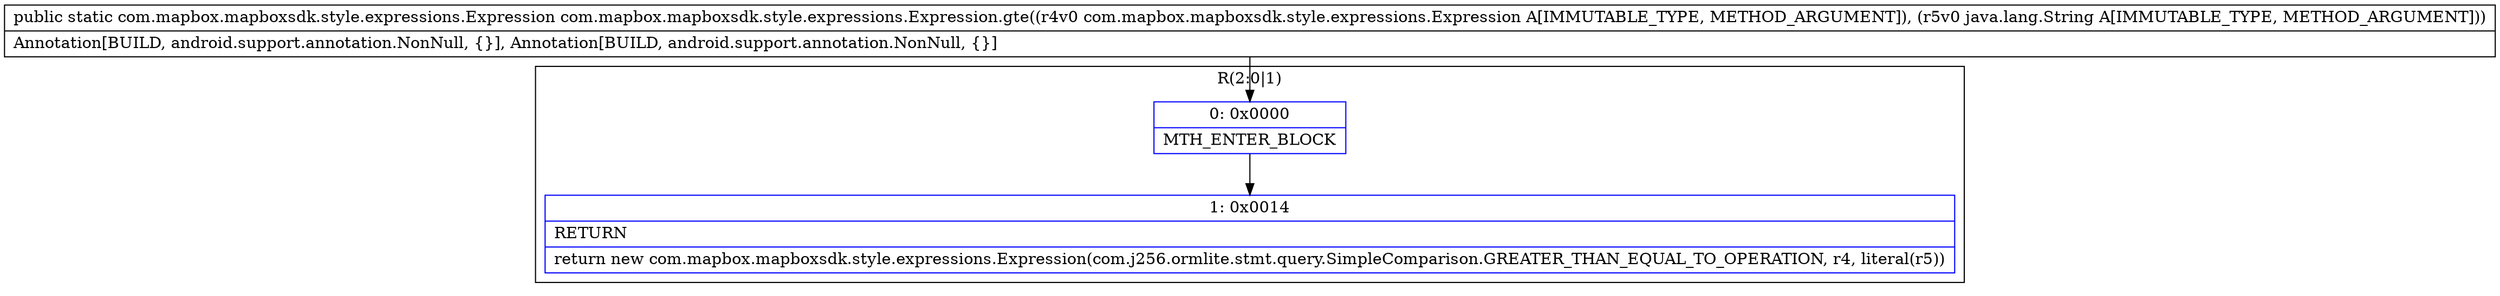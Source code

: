 digraph "CFG forcom.mapbox.mapboxsdk.style.expressions.Expression.gte(Lcom\/mapbox\/mapboxsdk\/style\/expressions\/Expression;Ljava\/lang\/String;)Lcom\/mapbox\/mapboxsdk\/style\/expressions\/Expression;" {
subgraph cluster_Region_1804642157 {
label = "R(2:0|1)";
node [shape=record,color=blue];
Node_0 [shape=record,label="{0\:\ 0x0000|MTH_ENTER_BLOCK\l}"];
Node_1 [shape=record,label="{1\:\ 0x0014|RETURN\l|return new com.mapbox.mapboxsdk.style.expressions.Expression(com.j256.ormlite.stmt.query.SimpleComparison.GREATER_THAN_EQUAL_TO_OPERATION, r4, literal(r5))\l}"];
}
MethodNode[shape=record,label="{public static com.mapbox.mapboxsdk.style.expressions.Expression com.mapbox.mapboxsdk.style.expressions.Expression.gte((r4v0 com.mapbox.mapboxsdk.style.expressions.Expression A[IMMUTABLE_TYPE, METHOD_ARGUMENT]), (r5v0 java.lang.String A[IMMUTABLE_TYPE, METHOD_ARGUMENT]))  | Annotation[BUILD, android.support.annotation.NonNull, \{\}], Annotation[BUILD, android.support.annotation.NonNull, \{\}]\l}"];
MethodNode -> Node_0;
Node_0 -> Node_1;
}

